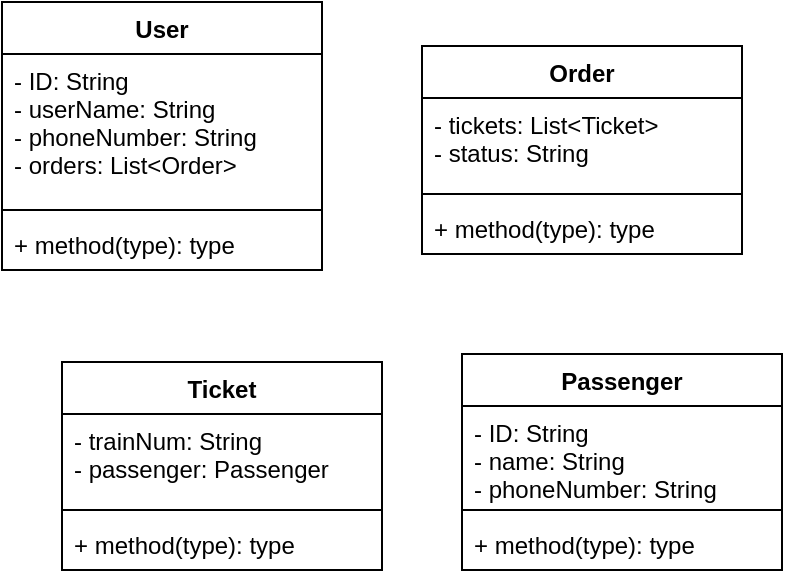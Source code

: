 <mxfile version="13.7.3" type="github">
  <diagram id="C5RBs43oDa-KdzZeNtuy" name="Page-1">
    <mxGraphModel dx="539" dy="267" grid="1" gridSize="10" guides="1" tooltips="1" connect="1" arrows="1" fold="1" page="1" pageScale="1" pageWidth="827" pageHeight="1169" math="0" shadow="0">
      <root>
        <mxCell id="WIyWlLk6GJQsqaUBKTNV-0" />
        <mxCell id="WIyWlLk6GJQsqaUBKTNV-1" parent="WIyWlLk6GJQsqaUBKTNV-0" />
        <mxCell id="CrUfH1RnzaNVbv6K7JgB-4" value="User" style="swimlane;fontStyle=1;align=center;verticalAlign=top;childLayout=stackLayout;horizontal=1;startSize=26;horizontalStack=0;resizeParent=1;resizeParentMax=0;resizeLast=0;collapsible=1;marginBottom=0;" vertex="1" parent="WIyWlLk6GJQsqaUBKTNV-1">
          <mxGeometry x="160" y="310" width="160" height="134" as="geometry" />
        </mxCell>
        <mxCell id="CrUfH1RnzaNVbv6K7JgB-5" value="- ID: String&#xa;- userName: String&#xa;- phoneNumber: String&#xa;- orders: List&lt;Order&gt;" style="text;strokeColor=none;fillColor=none;align=left;verticalAlign=top;spacingLeft=4;spacingRight=4;overflow=hidden;rotatable=0;points=[[0,0.5],[1,0.5]];portConstraint=eastwest;" vertex="1" parent="CrUfH1RnzaNVbv6K7JgB-4">
          <mxGeometry y="26" width="160" height="74" as="geometry" />
        </mxCell>
        <mxCell id="CrUfH1RnzaNVbv6K7JgB-6" value="" style="line;strokeWidth=1;fillColor=none;align=left;verticalAlign=middle;spacingTop=-1;spacingLeft=3;spacingRight=3;rotatable=0;labelPosition=right;points=[];portConstraint=eastwest;" vertex="1" parent="CrUfH1RnzaNVbv6K7JgB-4">
          <mxGeometry y="100" width="160" height="8" as="geometry" />
        </mxCell>
        <mxCell id="CrUfH1RnzaNVbv6K7JgB-7" value="+ method(type): type" style="text;strokeColor=none;fillColor=none;align=left;verticalAlign=top;spacingLeft=4;spacingRight=4;overflow=hidden;rotatable=0;points=[[0,0.5],[1,0.5]];portConstraint=eastwest;" vertex="1" parent="CrUfH1RnzaNVbv6K7JgB-4">
          <mxGeometry y="108" width="160" height="26" as="geometry" />
        </mxCell>
        <mxCell id="CrUfH1RnzaNVbv6K7JgB-8" value="Order" style="swimlane;fontStyle=1;align=center;verticalAlign=top;childLayout=stackLayout;horizontal=1;startSize=26;horizontalStack=0;resizeParent=1;resizeParentMax=0;resizeLast=0;collapsible=1;marginBottom=0;" vertex="1" parent="WIyWlLk6GJQsqaUBKTNV-1">
          <mxGeometry x="370" y="332" width="160" height="104" as="geometry" />
        </mxCell>
        <mxCell id="CrUfH1RnzaNVbv6K7JgB-9" value="- tickets: List&lt;Ticket&gt;&#xa;- status: String" style="text;strokeColor=none;fillColor=none;align=left;verticalAlign=top;spacingLeft=4;spacingRight=4;overflow=hidden;rotatable=0;points=[[0,0.5],[1,0.5]];portConstraint=eastwest;" vertex="1" parent="CrUfH1RnzaNVbv6K7JgB-8">
          <mxGeometry y="26" width="160" height="44" as="geometry" />
        </mxCell>
        <mxCell id="CrUfH1RnzaNVbv6K7JgB-10" value="" style="line;strokeWidth=1;fillColor=none;align=left;verticalAlign=middle;spacingTop=-1;spacingLeft=3;spacingRight=3;rotatable=0;labelPosition=right;points=[];portConstraint=eastwest;" vertex="1" parent="CrUfH1RnzaNVbv6K7JgB-8">
          <mxGeometry y="70" width="160" height="8" as="geometry" />
        </mxCell>
        <mxCell id="CrUfH1RnzaNVbv6K7JgB-11" value="+ method(type): type" style="text;strokeColor=none;fillColor=none;align=left;verticalAlign=top;spacingLeft=4;spacingRight=4;overflow=hidden;rotatable=0;points=[[0,0.5],[1,0.5]];portConstraint=eastwest;" vertex="1" parent="CrUfH1RnzaNVbv6K7JgB-8">
          <mxGeometry y="78" width="160" height="26" as="geometry" />
        </mxCell>
        <mxCell id="CrUfH1RnzaNVbv6K7JgB-12" value="Ticket" style="swimlane;fontStyle=1;align=center;verticalAlign=top;childLayout=stackLayout;horizontal=1;startSize=26;horizontalStack=0;resizeParent=1;resizeParentMax=0;resizeLast=0;collapsible=1;marginBottom=0;" vertex="1" parent="WIyWlLk6GJQsqaUBKTNV-1">
          <mxGeometry x="190" y="490" width="160" height="104" as="geometry" />
        </mxCell>
        <mxCell id="CrUfH1RnzaNVbv6K7JgB-13" value="- trainNum: String&#xa;- passenger: Passenger" style="text;strokeColor=none;fillColor=none;align=left;verticalAlign=top;spacingLeft=4;spacingRight=4;overflow=hidden;rotatable=0;points=[[0,0.5],[1,0.5]];portConstraint=eastwest;" vertex="1" parent="CrUfH1RnzaNVbv6K7JgB-12">
          <mxGeometry y="26" width="160" height="44" as="geometry" />
        </mxCell>
        <mxCell id="CrUfH1RnzaNVbv6K7JgB-14" value="" style="line;strokeWidth=1;fillColor=none;align=left;verticalAlign=middle;spacingTop=-1;spacingLeft=3;spacingRight=3;rotatable=0;labelPosition=right;points=[];portConstraint=eastwest;" vertex="1" parent="CrUfH1RnzaNVbv6K7JgB-12">
          <mxGeometry y="70" width="160" height="8" as="geometry" />
        </mxCell>
        <mxCell id="CrUfH1RnzaNVbv6K7JgB-15" value="+ method(type): type" style="text;strokeColor=none;fillColor=none;align=left;verticalAlign=top;spacingLeft=4;spacingRight=4;overflow=hidden;rotatable=0;points=[[0,0.5],[1,0.5]];portConstraint=eastwest;" vertex="1" parent="CrUfH1RnzaNVbv6K7JgB-12">
          <mxGeometry y="78" width="160" height="26" as="geometry" />
        </mxCell>
        <mxCell id="CrUfH1RnzaNVbv6K7JgB-16" value="Passenger" style="swimlane;fontStyle=1;align=center;verticalAlign=top;childLayout=stackLayout;horizontal=1;startSize=26;horizontalStack=0;resizeParent=1;resizeParentMax=0;resizeLast=0;collapsible=1;marginBottom=0;" vertex="1" parent="WIyWlLk6GJQsqaUBKTNV-1">
          <mxGeometry x="390" y="486" width="160" height="108" as="geometry" />
        </mxCell>
        <mxCell id="CrUfH1RnzaNVbv6K7JgB-17" value="- ID: String&#xa;- name: String&#xa;- phoneNumber: String" style="text;strokeColor=none;fillColor=none;align=left;verticalAlign=top;spacingLeft=4;spacingRight=4;overflow=hidden;rotatable=0;points=[[0,0.5],[1,0.5]];portConstraint=eastwest;" vertex="1" parent="CrUfH1RnzaNVbv6K7JgB-16">
          <mxGeometry y="26" width="160" height="48" as="geometry" />
        </mxCell>
        <mxCell id="CrUfH1RnzaNVbv6K7JgB-18" value="" style="line;strokeWidth=1;fillColor=none;align=left;verticalAlign=middle;spacingTop=-1;spacingLeft=3;spacingRight=3;rotatable=0;labelPosition=right;points=[];portConstraint=eastwest;" vertex="1" parent="CrUfH1RnzaNVbv6K7JgB-16">
          <mxGeometry y="74" width="160" height="8" as="geometry" />
        </mxCell>
        <mxCell id="CrUfH1RnzaNVbv6K7JgB-19" value="+ method(type): type" style="text;strokeColor=none;fillColor=none;align=left;verticalAlign=top;spacingLeft=4;spacingRight=4;overflow=hidden;rotatable=0;points=[[0,0.5],[1,0.5]];portConstraint=eastwest;" vertex="1" parent="CrUfH1RnzaNVbv6K7JgB-16">
          <mxGeometry y="82" width="160" height="26" as="geometry" />
        </mxCell>
      </root>
    </mxGraphModel>
  </diagram>
</mxfile>
